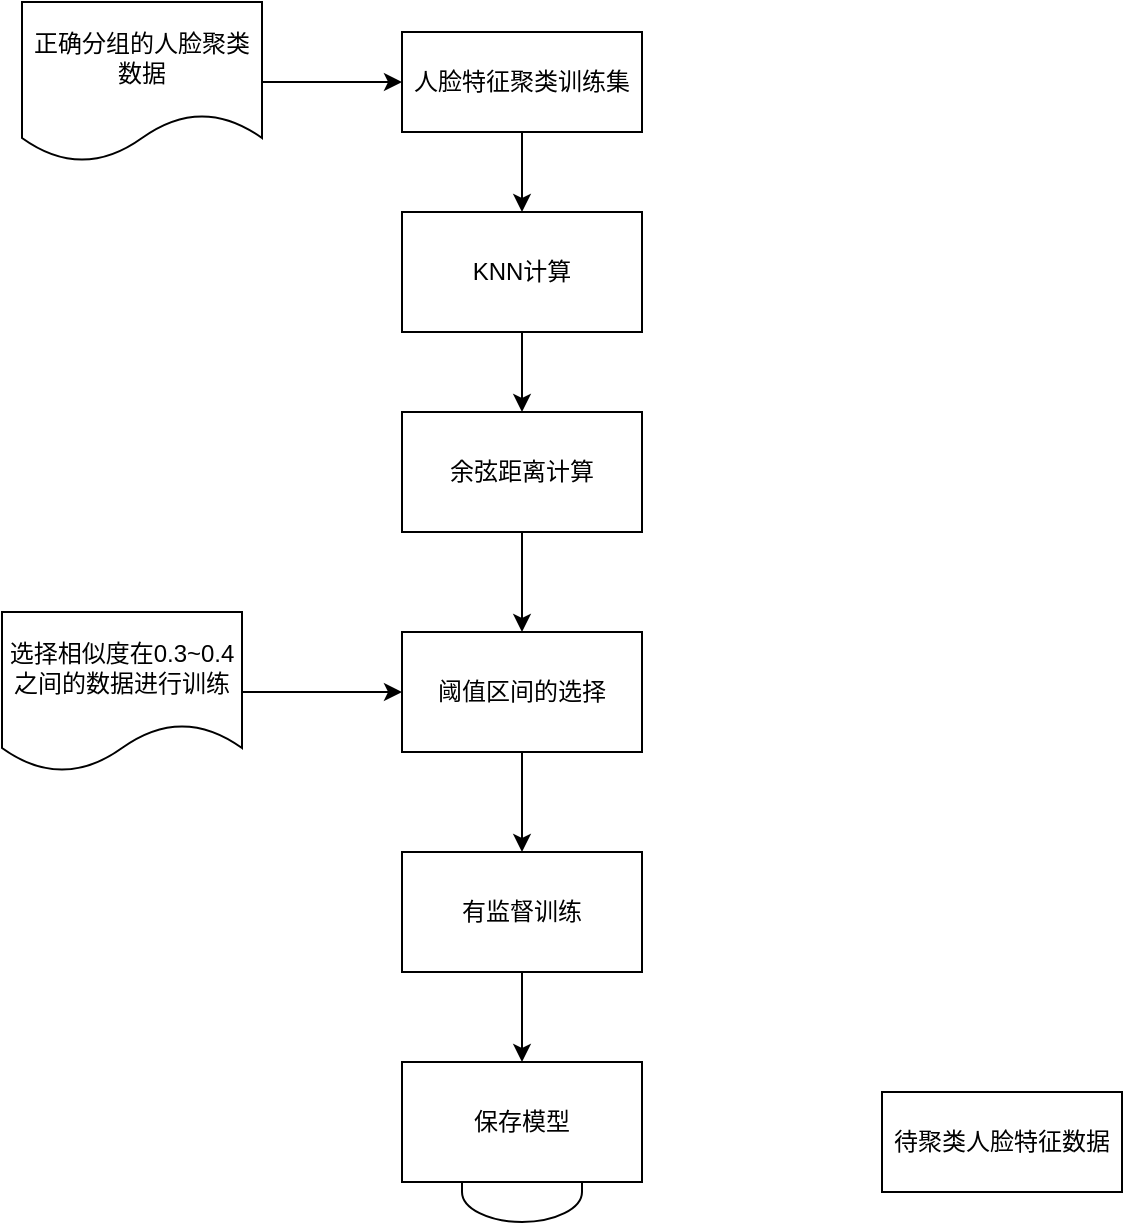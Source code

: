 <mxfile version="27.1.1">
  <diagram name="第 1 页" id="n0FgRmdMllpNhTCo88hj">
    <mxGraphModel dx="1665" dy="777" grid="1" gridSize="10" guides="1" tooltips="1" connect="1" arrows="1" fold="1" page="1" pageScale="1" pageWidth="827" pageHeight="1169" math="0" shadow="0">
      <root>
        <mxCell id="0" />
        <mxCell id="1" parent="0" />
        <mxCell id="vb5EdWWyYZ6hDgargNtk-3" style="edgeStyle=orthogonalEdgeStyle;rounded=0;orthogonalLoop=1;jettySize=auto;html=1;exitX=0.5;exitY=1;exitDx=0;exitDy=0;entryX=0.5;entryY=0;entryDx=0;entryDy=0;" parent="1" source="vb5EdWWyYZ6hDgargNtk-1" target="vb5EdWWyYZ6hDgargNtk-2" edge="1">
          <mxGeometry relative="1" as="geometry" />
        </mxCell>
        <mxCell id="vb5EdWWyYZ6hDgargNtk-1" value="人脸特征聚类训练集" style="rounded=0;whiteSpace=wrap;html=1;" parent="1" vertex="1">
          <mxGeometry x="340" y="70" width="120" height="50" as="geometry" />
        </mxCell>
        <mxCell id="vb5EdWWyYZ6hDgargNtk-6" style="edgeStyle=orthogonalEdgeStyle;rounded=0;orthogonalLoop=1;jettySize=auto;html=1;exitX=0.5;exitY=1;exitDx=0;exitDy=0;entryX=0.5;entryY=0;entryDx=0;entryDy=0;" parent="1" source="vb5EdWWyYZ6hDgargNtk-2" target="vb5EdWWyYZ6hDgargNtk-5" edge="1">
          <mxGeometry relative="1" as="geometry" />
        </mxCell>
        <mxCell id="vb5EdWWyYZ6hDgargNtk-2" value="KNN计算" style="rounded=0;whiteSpace=wrap;html=1;" parent="1" vertex="1">
          <mxGeometry x="340" y="160" width="120" height="60" as="geometry" />
        </mxCell>
        <mxCell id="0VZTM6ZU5YmMHWf4AoFY-6" style="edgeStyle=orthogonalEdgeStyle;rounded=0;orthogonalLoop=1;jettySize=auto;html=1;exitX=0.5;exitY=1;exitDx=0;exitDy=0;entryX=0.5;entryY=0;entryDx=0;entryDy=0;" edge="1" parent="1" source="vb5EdWWyYZ6hDgargNtk-5" target="0VZTM6ZU5YmMHWf4AoFY-5">
          <mxGeometry relative="1" as="geometry" />
        </mxCell>
        <mxCell id="vb5EdWWyYZ6hDgargNtk-5" value="余弦距离计算" style="rounded=0;whiteSpace=wrap;html=1;" parent="1" vertex="1">
          <mxGeometry x="340" y="260" width="120" height="60" as="geometry" />
        </mxCell>
        <mxCell id="0VZTM6ZU5YmMHWf4AoFY-19" style="edgeStyle=orthogonalEdgeStyle;rounded=0;orthogonalLoop=1;jettySize=auto;html=1;exitX=0.5;exitY=1;exitDx=0;exitDy=0;entryX=0.5;entryY=0;entryDx=0;entryDy=0;" edge="1" parent="1" source="0VZTM6ZU5YmMHWf4AoFY-1" target="0VZTM6ZU5YmMHWf4AoFY-18">
          <mxGeometry relative="1" as="geometry">
            <mxPoint x="400" y="585" as="targetPoint" />
          </mxGeometry>
        </mxCell>
        <mxCell id="0VZTM6ZU5YmMHWf4AoFY-1" value="有监督训练" style="rounded=0;whiteSpace=wrap;html=1;" vertex="1" parent="1">
          <mxGeometry x="340" y="480" width="120" height="60" as="geometry" />
        </mxCell>
        <mxCell id="0VZTM6ZU5YmMHWf4AoFY-9" style="edgeStyle=orthogonalEdgeStyle;rounded=0;orthogonalLoop=1;jettySize=auto;html=1;exitX=0.5;exitY=1;exitDx=0;exitDy=0;entryX=0.5;entryY=0;entryDx=0;entryDy=0;" edge="1" parent="1" source="0VZTM6ZU5YmMHWf4AoFY-5" target="0VZTM6ZU5YmMHWf4AoFY-1">
          <mxGeometry relative="1" as="geometry" />
        </mxCell>
        <mxCell id="0VZTM6ZU5YmMHWf4AoFY-5" value="阈值区间的选择" style="rounded=0;whiteSpace=wrap;html=1;" vertex="1" parent="1">
          <mxGeometry x="340" y="370" width="120" height="60" as="geometry" />
        </mxCell>
        <mxCell id="0VZTM6ZU5YmMHWf4AoFY-8" style="edgeStyle=orthogonalEdgeStyle;rounded=0;orthogonalLoop=1;jettySize=auto;html=1;" edge="1" parent="1" source="0VZTM6ZU5YmMHWf4AoFY-7" target="0VZTM6ZU5YmMHWf4AoFY-5">
          <mxGeometry relative="1" as="geometry" />
        </mxCell>
        <mxCell id="0VZTM6ZU5YmMHWf4AoFY-7" value="选择相似度在0.3~0.4之间的数据进行训练" style="shape=document;whiteSpace=wrap;html=1;boundedLbl=1;" vertex="1" parent="1">
          <mxGeometry x="140" y="360" width="120" height="80" as="geometry" />
        </mxCell>
        <mxCell id="0VZTM6ZU5YmMHWf4AoFY-16" style="edgeStyle=orthogonalEdgeStyle;rounded=0;orthogonalLoop=1;jettySize=auto;html=1;entryX=0;entryY=0.5;entryDx=0;entryDy=0;" edge="1" parent="1" source="0VZTM6ZU5YmMHWf4AoFY-15" target="vb5EdWWyYZ6hDgargNtk-1">
          <mxGeometry relative="1" as="geometry" />
        </mxCell>
        <mxCell id="0VZTM6ZU5YmMHWf4AoFY-15" value="正确分组的人脸聚类数据" style="shape=document;whiteSpace=wrap;html=1;boundedLbl=1;" vertex="1" parent="1">
          <mxGeometry x="150" y="55" width="120" height="80" as="geometry" />
        </mxCell>
        <mxCell id="0VZTM6ZU5YmMHWf4AoFY-17" value="待聚类人脸特征数据" style="rounded=0;whiteSpace=wrap;html=1;" vertex="1" parent="1">
          <mxGeometry x="580" y="600" width="120" height="50" as="geometry" />
        </mxCell>
        <mxCell id="0VZTM6ZU5YmMHWf4AoFY-20" value="保存模型" style="shape=cylinder3;whiteSpace=wrap;html=1;boundedLbl=1;backgroundOutline=1;size=15;" vertex="1" parent="1">
          <mxGeometry x="370" y="585" width="60" height="80" as="geometry" />
        </mxCell>
        <mxCell id="0VZTM6ZU5YmMHWf4AoFY-18" value="保存模型" style="rounded=0;whiteSpace=wrap;html=1;" vertex="1" parent="1">
          <mxGeometry x="340" y="585" width="120" height="60" as="geometry" />
        </mxCell>
      </root>
    </mxGraphModel>
  </diagram>
</mxfile>
